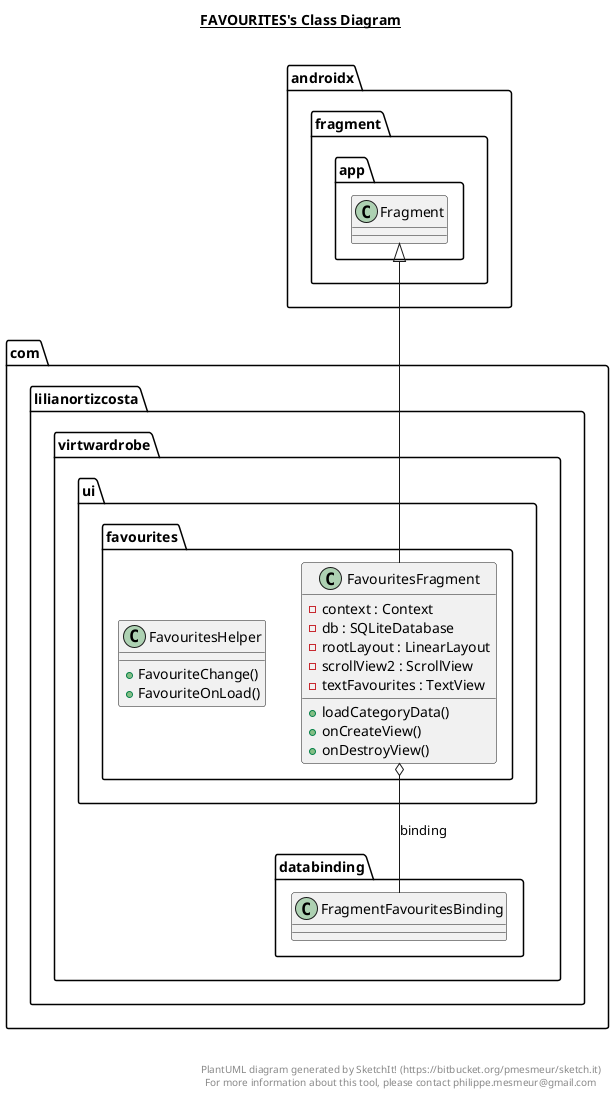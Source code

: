 @startuml

title __FAVOURITES's Class Diagram__\n

  namespace com.lilianortizcosta.virtwardrobe {
    namespace ui.favourites {
      class com.lilianortizcosta.virtwardrobe.ui.favourites.FavouritesFragment {
          - context : Context
          - db : SQLiteDatabase
          - rootLayout : LinearLayout
          - scrollView2 : ScrollView
          - textFavourites : TextView
          + loadCategoryData()
          + onCreateView()
          + onDestroyView()
      }
    }
  }
  

  namespace com.lilianortizcosta.virtwardrobe {
    namespace ui.favourites {
      class com.lilianortizcosta.virtwardrobe.ui.favourites.FavouritesHelper {
          + FavouriteChange()
          + FavouriteOnLoad()
      }
    }
  }
  

  com.lilianortizcosta.virtwardrobe.ui.favourites.FavouritesFragment -up-|> androidx.fragment.app.Fragment
  com.lilianortizcosta.virtwardrobe.ui.favourites.FavouritesFragment o-- com.lilianortizcosta.virtwardrobe.databinding.FragmentFavouritesBinding : binding


right footer


PlantUML diagram generated by SketchIt! (https://bitbucket.org/pmesmeur/sketch.it)
For more information about this tool, please contact philippe.mesmeur@gmail.com
endfooter

@enduml
